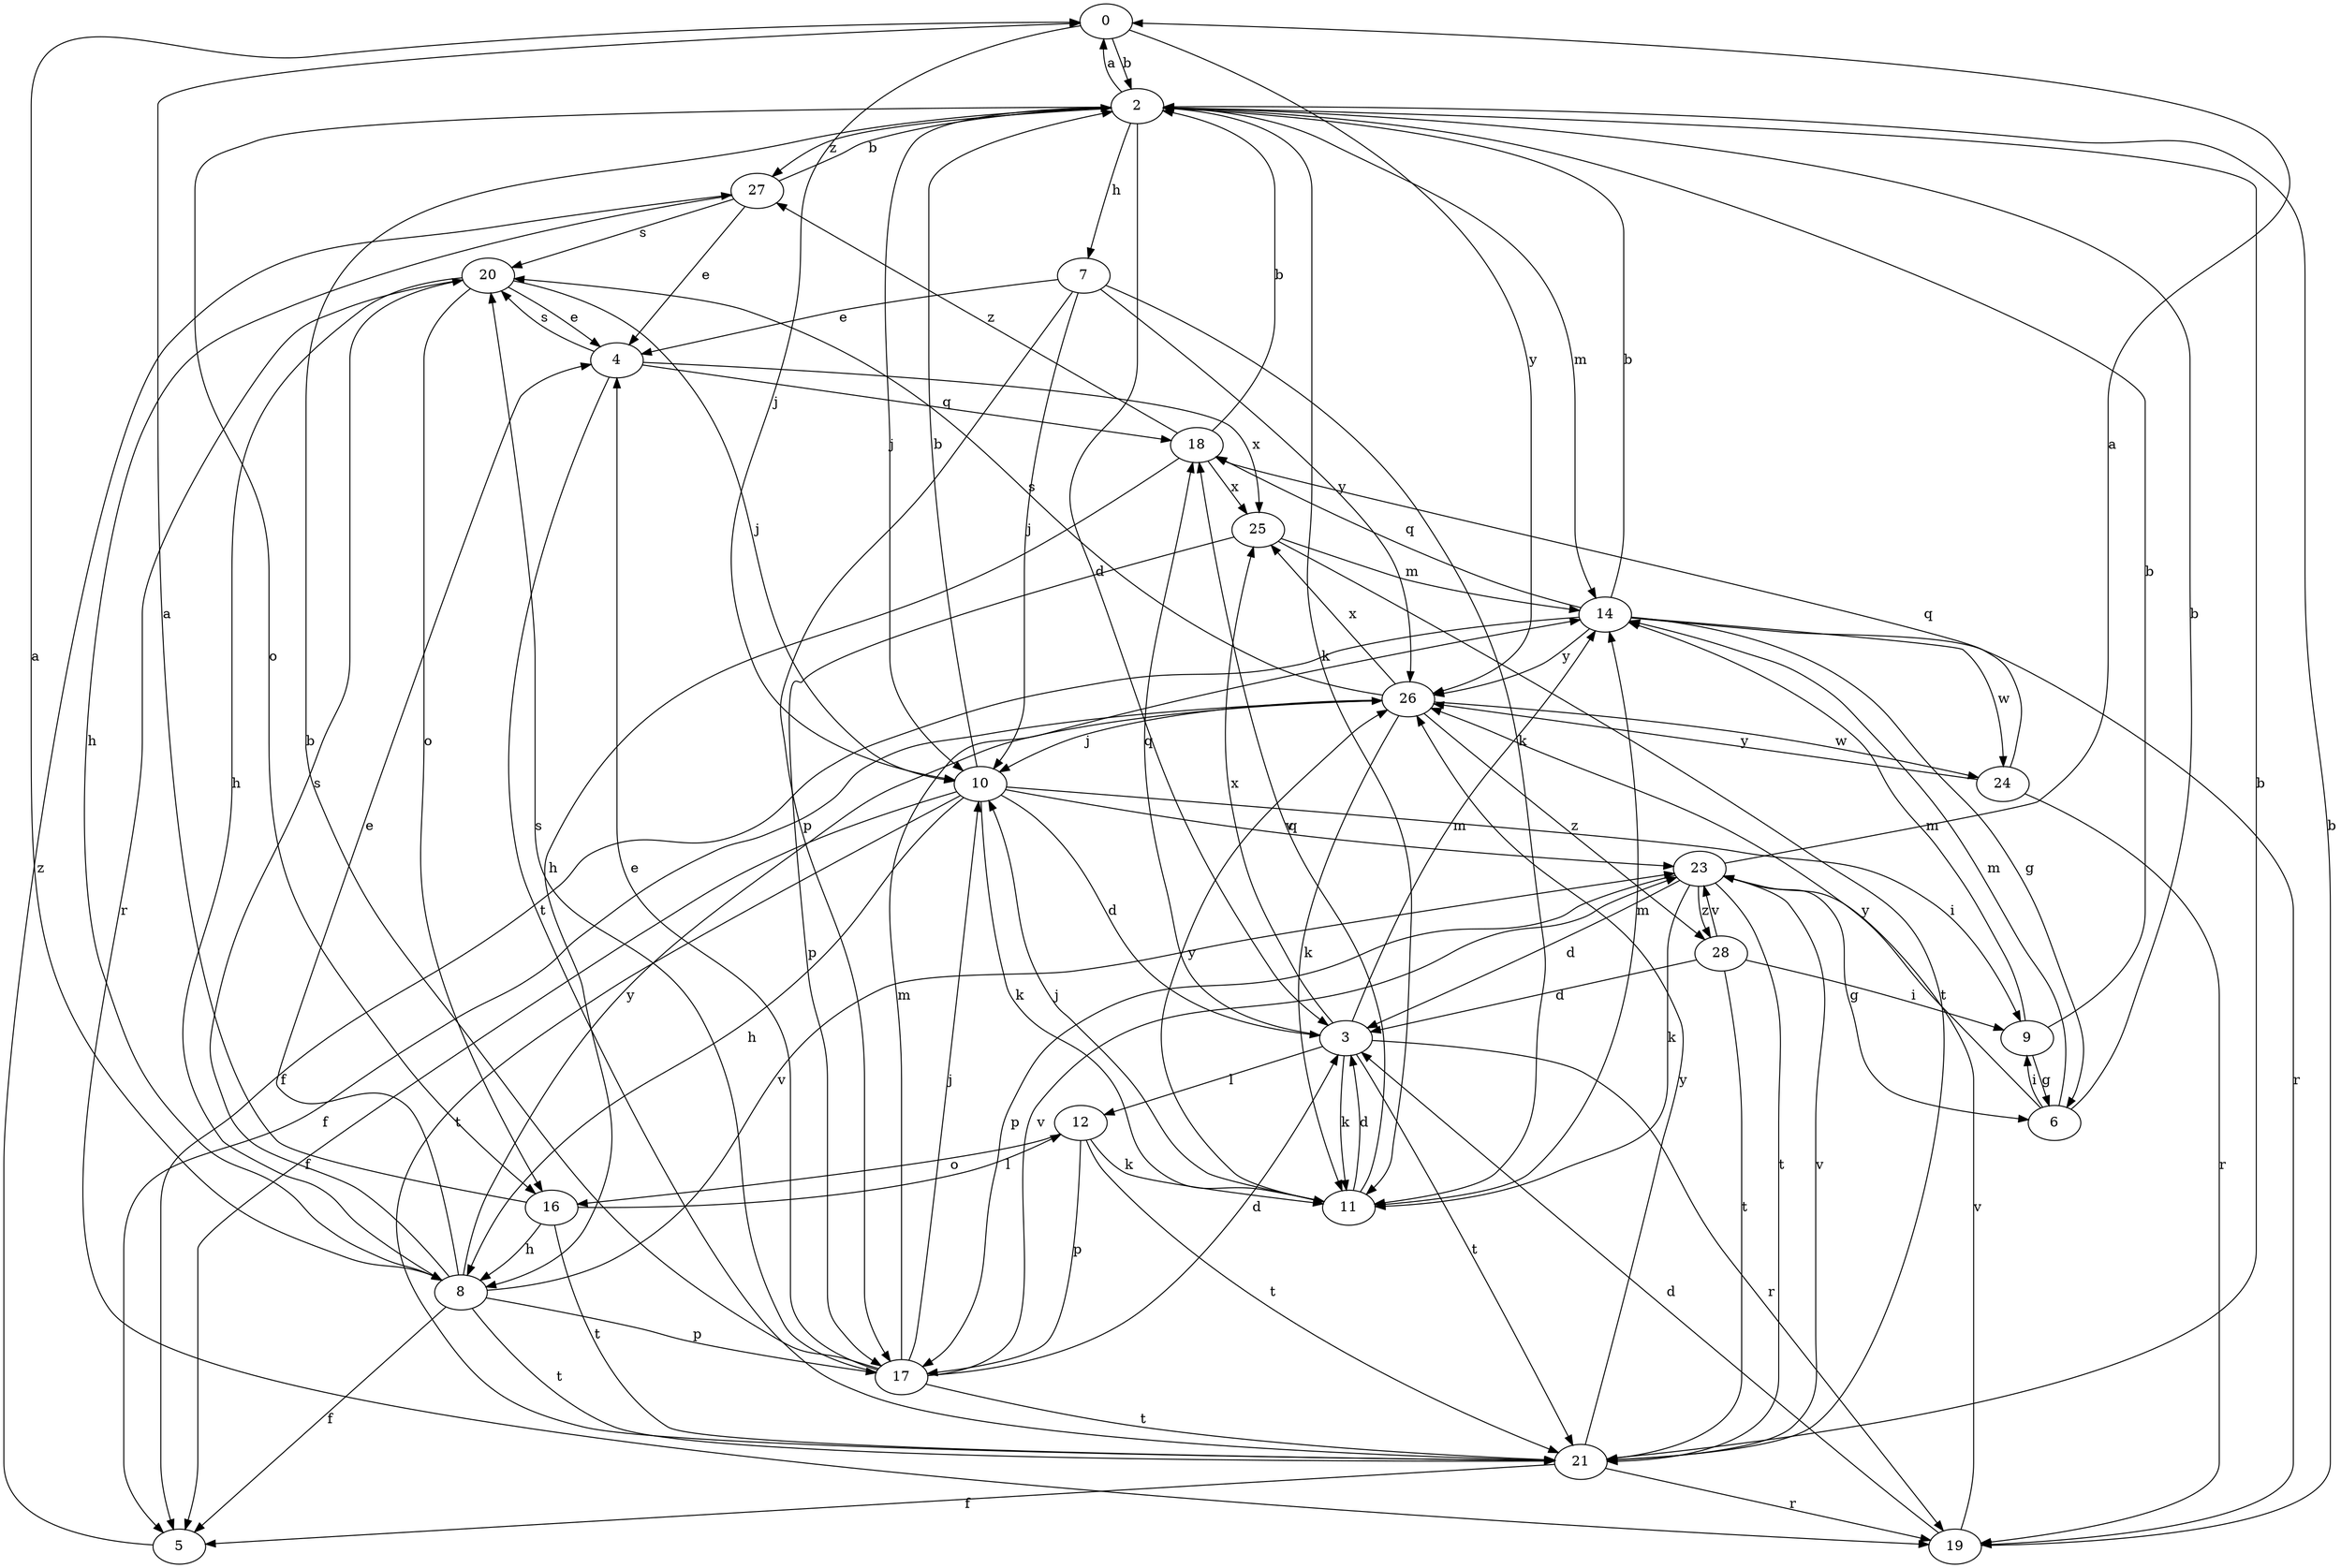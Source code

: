 strict digraph  {
0;
2;
3;
4;
5;
6;
7;
8;
9;
10;
11;
12;
14;
16;
17;
18;
19;
20;
21;
23;
24;
25;
26;
27;
28;
0 -> 2  [label=b];
0 -> 10  [label=j];
0 -> 26  [label=y];
2 -> 0  [label=a];
2 -> 3  [label=d];
2 -> 7  [label=h];
2 -> 10  [label=j];
2 -> 11  [label=k];
2 -> 14  [label=m];
2 -> 16  [label=o];
2 -> 27  [label=z];
3 -> 11  [label=k];
3 -> 12  [label=l];
3 -> 14  [label=m];
3 -> 18  [label=q];
3 -> 19  [label=r];
3 -> 21  [label=t];
3 -> 25  [label=x];
4 -> 18  [label=q];
4 -> 20  [label=s];
4 -> 21  [label=t];
4 -> 25  [label=x];
5 -> 27  [label=z];
6 -> 2  [label=b];
6 -> 9  [label=i];
6 -> 14  [label=m];
6 -> 26  [label=y];
7 -> 4  [label=e];
7 -> 10  [label=j];
7 -> 11  [label=k];
7 -> 17  [label=p];
7 -> 26  [label=y];
8 -> 0  [label=a];
8 -> 4  [label=e];
8 -> 5  [label=f];
8 -> 17  [label=p];
8 -> 20  [label=s];
8 -> 21  [label=t];
8 -> 23  [label=v];
8 -> 26  [label=y];
9 -> 2  [label=b];
9 -> 6  [label=g];
9 -> 14  [label=m];
10 -> 2  [label=b];
10 -> 3  [label=d];
10 -> 5  [label=f];
10 -> 8  [label=h];
10 -> 9  [label=i];
10 -> 11  [label=k];
10 -> 21  [label=t];
10 -> 23  [label=v];
11 -> 3  [label=d];
11 -> 10  [label=j];
11 -> 14  [label=m];
11 -> 18  [label=q];
11 -> 26  [label=y];
12 -> 11  [label=k];
12 -> 16  [label=o];
12 -> 17  [label=p];
12 -> 21  [label=t];
14 -> 2  [label=b];
14 -> 5  [label=f];
14 -> 6  [label=g];
14 -> 18  [label=q];
14 -> 19  [label=r];
14 -> 24  [label=w];
14 -> 26  [label=y];
16 -> 0  [label=a];
16 -> 8  [label=h];
16 -> 12  [label=l];
16 -> 21  [label=t];
17 -> 2  [label=b];
17 -> 3  [label=d];
17 -> 4  [label=e];
17 -> 10  [label=j];
17 -> 14  [label=m];
17 -> 20  [label=s];
17 -> 21  [label=t];
17 -> 23  [label=v];
18 -> 2  [label=b];
18 -> 8  [label=h];
18 -> 25  [label=x];
18 -> 27  [label=z];
19 -> 2  [label=b];
19 -> 3  [label=d];
19 -> 23  [label=v];
20 -> 4  [label=e];
20 -> 8  [label=h];
20 -> 10  [label=j];
20 -> 16  [label=o];
20 -> 19  [label=r];
21 -> 2  [label=b];
21 -> 5  [label=f];
21 -> 19  [label=r];
21 -> 23  [label=v];
21 -> 26  [label=y];
23 -> 0  [label=a];
23 -> 3  [label=d];
23 -> 6  [label=g];
23 -> 11  [label=k];
23 -> 17  [label=p];
23 -> 21  [label=t];
23 -> 28  [label=z];
24 -> 18  [label=q];
24 -> 19  [label=r];
24 -> 26  [label=y];
25 -> 14  [label=m];
25 -> 17  [label=p];
25 -> 21  [label=t];
26 -> 5  [label=f];
26 -> 10  [label=j];
26 -> 11  [label=k];
26 -> 20  [label=s];
26 -> 24  [label=w];
26 -> 25  [label=x];
26 -> 28  [label=z];
27 -> 2  [label=b];
27 -> 4  [label=e];
27 -> 8  [label=h];
27 -> 20  [label=s];
28 -> 3  [label=d];
28 -> 9  [label=i];
28 -> 21  [label=t];
28 -> 23  [label=v];
}
